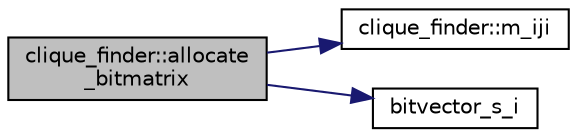 digraph "clique_finder::allocate_bitmatrix"
{
  edge [fontname="Helvetica",fontsize="10",labelfontname="Helvetica",labelfontsize="10"];
  node [fontname="Helvetica",fontsize="10",shape=record];
  rankdir="LR";
  Node13 [label="clique_finder::allocate\l_bitmatrix",height=0.2,width=0.4,color="black", fillcolor="grey75", style="filled", fontcolor="black"];
  Node13 -> Node14 [color="midnightblue",fontsize="10",style="solid",fontname="Helvetica"];
  Node14 [label="clique_finder::m_iji",height=0.2,width=0.4,color="black", fillcolor="white", style="filled",URL="$dc/d82/classclique__finder.html#a71926c0ac21140c88acf24a8ed26246f"];
  Node13 -> Node15 [color="midnightblue",fontsize="10",style="solid",fontname="Helvetica"];
  Node15 [label="bitvector_s_i",height=0.2,width=0.4,color="black", fillcolor="white", style="filled",URL="$df/dbf/sajeeb_8_c.html#ac0135a3681a44df3fe7af1545676fbe2"];
}
